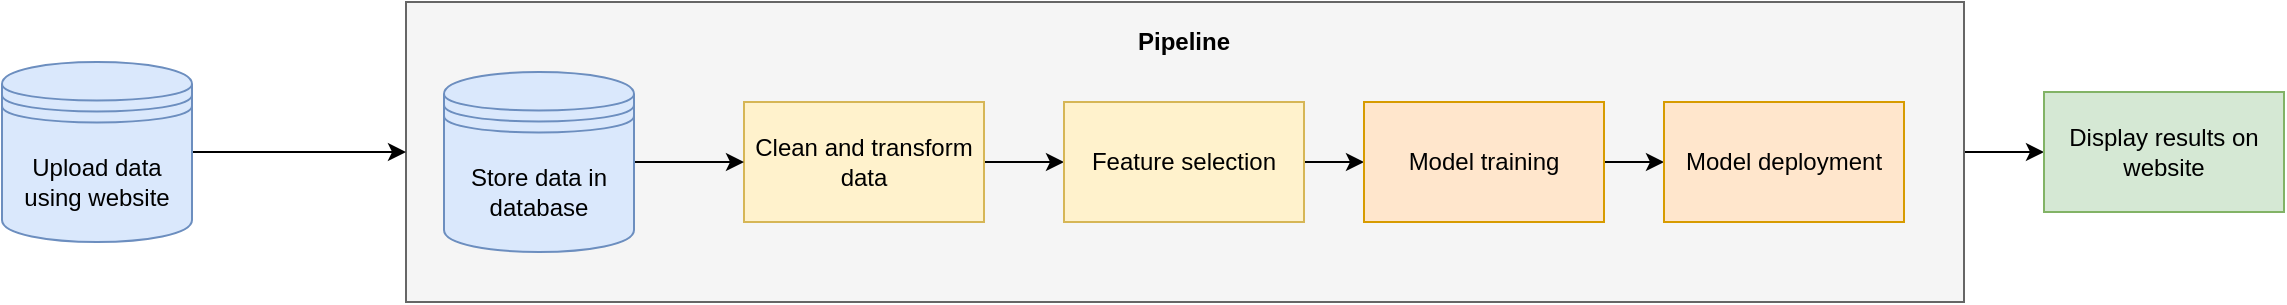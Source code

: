 <mxfile version="12.1.9" type="device" pages="1"><diagram id="iD8-6vF4hmkARQ8f73et" name="Page-1"><mxGraphModel dx="2691" dy="1332" grid="1" gridSize="10" guides="1" tooltips="1" connect="1" arrows="1" fold="1" page="1" pageScale="1" pageWidth="827" pageHeight="1169" math="0" shadow="0"><root><mxCell id="0"/><mxCell id="1" parent="0"/><mxCell id="cAQmHZxjmt-7lo8W22jl-21" style="edgeStyle=orthogonalEdgeStyle;rounded=0;orthogonalLoop=1;jettySize=auto;html=1;exitX=1;exitY=0.5;exitDx=0;exitDy=0;entryX=0;entryY=0.5;entryDx=0;entryDy=0;" edge="1" parent="1" source="cAQmHZxjmt-7lo8W22jl-16" target="cAQmHZxjmt-7lo8W22jl-9"><mxGeometry relative="1" as="geometry"/></mxCell><mxCell id="cAQmHZxjmt-7lo8W22jl-16" value="" style="rounded=0;whiteSpace=wrap;html=1;fillColor=#f5f5f5;strokeColor=#666666;fontColor=#333333;" vertex="1" parent="1"><mxGeometry x="-259" y="70" width="779" height="150" as="geometry"/></mxCell><mxCell id="cAQmHZxjmt-7lo8W22jl-11" value="" style="edgeStyle=orthogonalEdgeStyle;rounded=0;orthogonalLoop=1;jettySize=auto;html=1;" edge="1" parent="1" source="cAQmHZxjmt-7lo8W22jl-3" target="cAQmHZxjmt-7lo8W22jl-4"><mxGeometry relative="1" as="geometry"/></mxCell><mxCell id="cAQmHZxjmt-7lo8W22jl-3" value="Clean and transform data" style="rounded=0;whiteSpace=wrap;html=1;fillColor=#fff2cc;strokeColor=#d6b656;" vertex="1" parent="1"><mxGeometry x="-90" y="120" width="120" height="60" as="geometry"/></mxCell><mxCell id="cAQmHZxjmt-7lo8W22jl-12" value="" style="edgeStyle=orthogonalEdgeStyle;rounded=0;orthogonalLoop=1;jettySize=auto;html=1;" edge="1" parent="1" source="cAQmHZxjmt-7lo8W22jl-4" target="cAQmHZxjmt-7lo8W22jl-5"><mxGeometry relative="1" as="geometry"/></mxCell><mxCell id="cAQmHZxjmt-7lo8W22jl-4" value="Feature selection" style="rounded=0;whiteSpace=wrap;html=1;fillColor=#fff2cc;strokeColor=#d6b656;" vertex="1" parent="1"><mxGeometry x="70" y="120" width="120" height="60" as="geometry"/></mxCell><mxCell id="cAQmHZxjmt-7lo8W22jl-13" value="" style="edgeStyle=orthogonalEdgeStyle;rounded=0;orthogonalLoop=1;jettySize=auto;html=1;" edge="1" parent="1" source="cAQmHZxjmt-7lo8W22jl-5" target="cAQmHZxjmt-7lo8W22jl-6"><mxGeometry relative="1" as="geometry"/></mxCell><mxCell id="cAQmHZxjmt-7lo8W22jl-5" value="Model training" style="rounded=0;whiteSpace=wrap;html=1;fillColor=#ffe6cc;strokeColor=#d79b00;" vertex="1" parent="1"><mxGeometry x="220" y="120" width="120" height="60" as="geometry"/></mxCell><mxCell id="cAQmHZxjmt-7lo8W22jl-6" value="Model deployment" style="rounded=0;whiteSpace=wrap;html=1;fillColor=#ffe6cc;strokeColor=#d79b00;" vertex="1" parent="1"><mxGeometry x="370" y="120" width="120" height="60" as="geometry"/></mxCell><mxCell id="cAQmHZxjmt-7lo8W22jl-9" value="Display results on website" style="rounded=0;whiteSpace=wrap;html=1;fillColor=#d5e8d4;strokeColor=#82b366;" vertex="1" parent="1"><mxGeometry x="560" y="115" width="120" height="60" as="geometry"/></mxCell><mxCell id="cAQmHZxjmt-7lo8W22jl-17" value="&lt;b&gt;Pipeline&lt;/b&gt;" style="text;html=1;strokeColor=none;fillColor=none;align=center;verticalAlign=middle;whiteSpace=wrap;rounded=0;" vertex="1" parent="1"><mxGeometry x="110" y="80" width="40" height="20" as="geometry"/></mxCell><mxCell id="cAQmHZxjmt-7lo8W22jl-20" style="edgeStyle=orthogonalEdgeStyle;rounded=0;orthogonalLoop=1;jettySize=auto;html=1;exitX=1;exitY=0.5;exitDx=0;exitDy=0;entryX=0;entryY=0.5;entryDx=0;entryDy=0;" edge="1" parent="1" source="cAQmHZxjmt-7lo8W22jl-19" target="cAQmHZxjmt-7lo8W22jl-16"><mxGeometry relative="1" as="geometry"/></mxCell><mxCell id="cAQmHZxjmt-7lo8W22jl-19" value="Upload data using website" style="shape=datastore;whiteSpace=wrap;html=1;fillColor=#dae8fc;strokeColor=#6c8ebf;" vertex="1" parent="1"><mxGeometry x="-461" y="100" width="95" height="90" as="geometry"/></mxCell><mxCell id="cAQmHZxjmt-7lo8W22jl-23" style="edgeStyle=orthogonalEdgeStyle;rounded=0;orthogonalLoop=1;jettySize=auto;html=1;exitX=1;exitY=0.5;exitDx=0;exitDy=0;entryX=0;entryY=0.5;entryDx=0;entryDy=0;" edge="1" parent="1" source="cAQmHZxjmt-7lo8W22jl-22" target="cAQmHZxjmt-7lo8W22jl-3"><mxGeometry relative="1" as="geometry"/></mxCell><mxCell id="cAQmHZxjmt-7lo8W22jl-22" value="Store data in database" style="shape=datastore;whiteSpace=wrap;html=1;fillColor=#dae8fc;strokeColor=#6c8ebf;" vertex="1" parent="1"><mxGeometry x="-240" y="105" width="95" height="90" as="geometry"/></mxCell></root></mxGraphModel></diagram></mxfile>